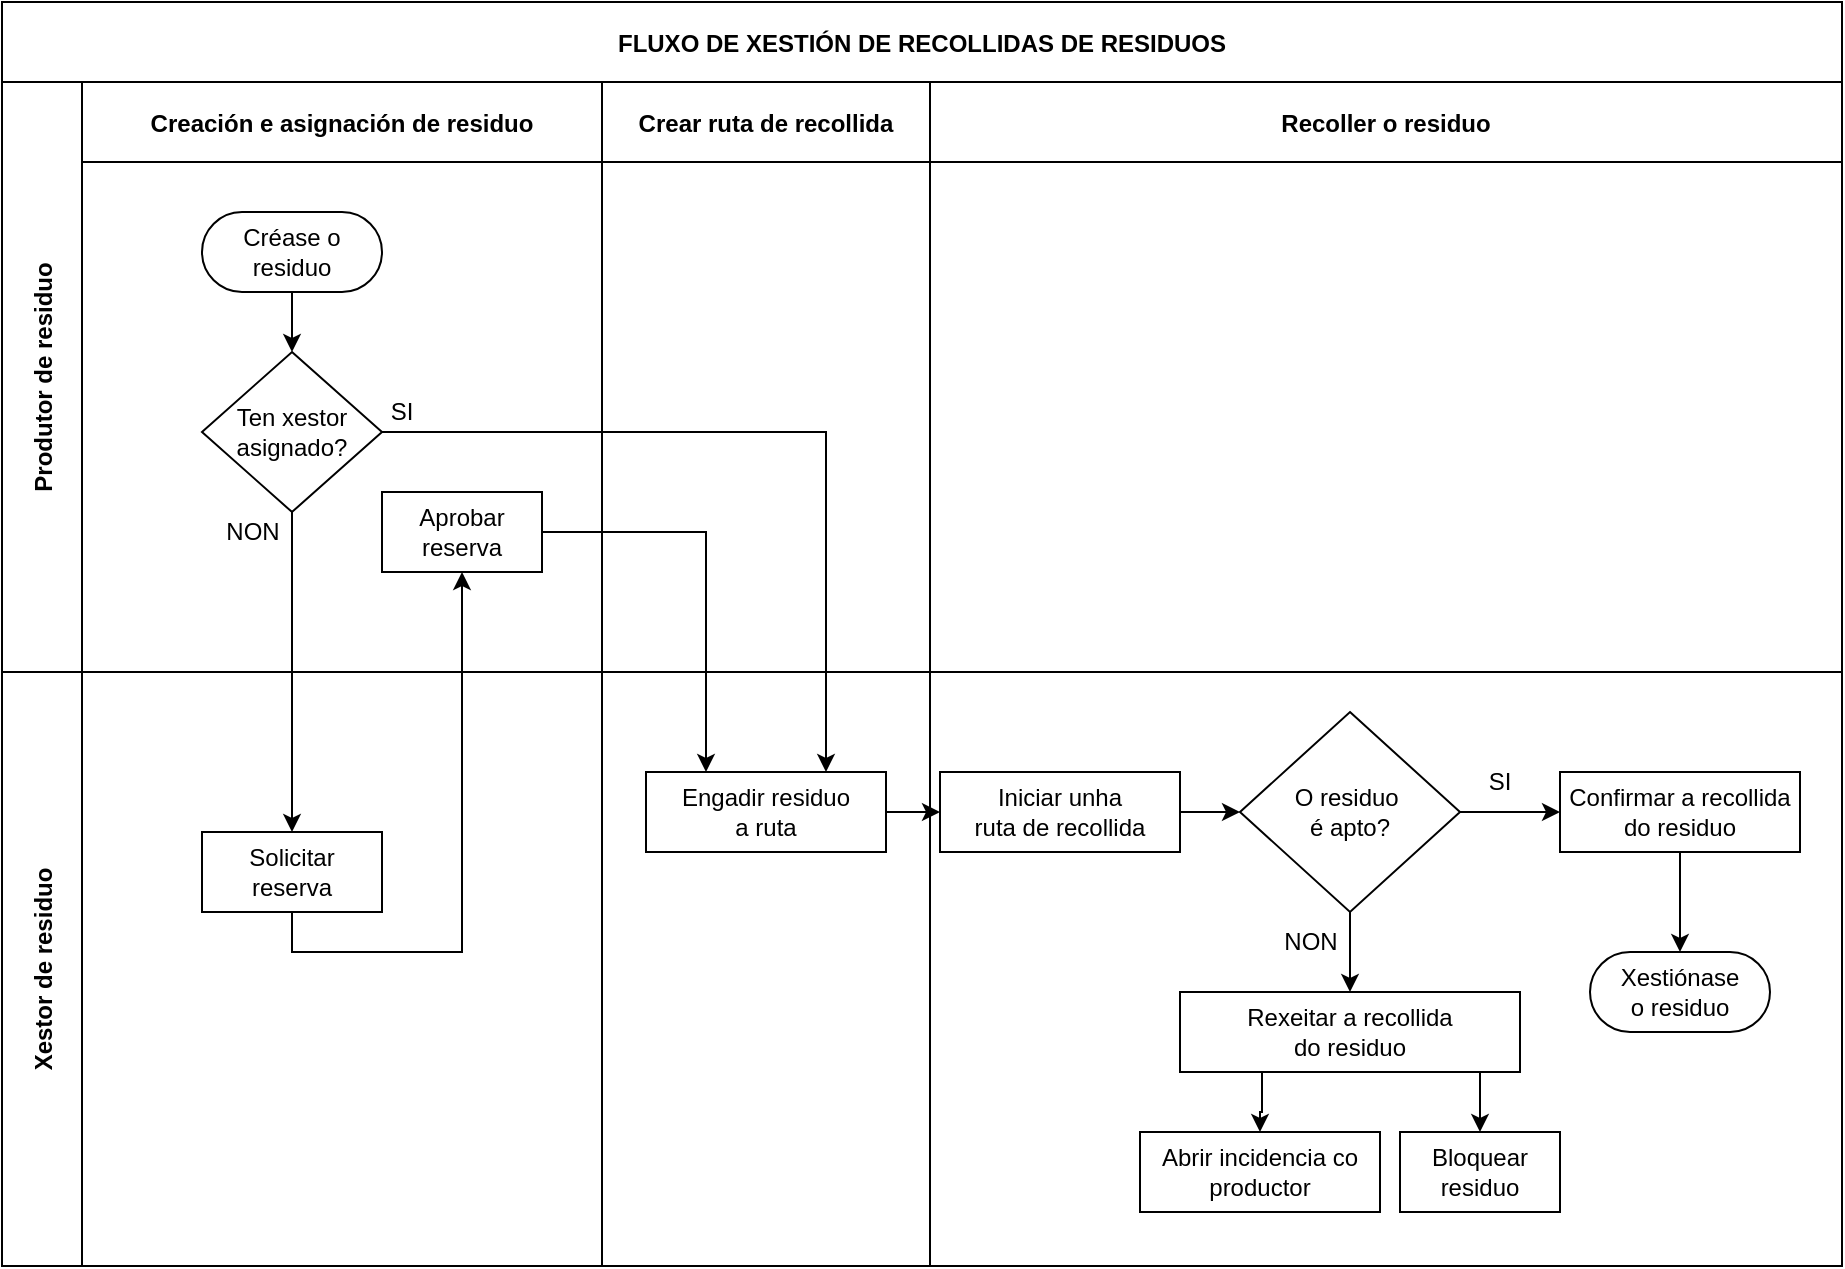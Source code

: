 <mxfile version="24.4.8" type="device">
  <diagram id="kgpKYQtTHZ0yAKxKKP6v" name="Page-1">
    <mxGraphModel dx="1499" dy="818" grid="1" gridSize="10" guides="1" tooltips="1" connect="1" arrows="1" fold="1" page="1" pageScale="1" pageWidth="850" pageHeight="1100" math="0" shadow="0">
      <root>
        <mxCell id="0" />
        <mxCell id="1" parent="0" />
        <mxCell id="3nuBFxr9cyL0pnOWT2aG-1" value="FLUXO DE XESTIÓN DE RECOLLIDAS DE RESIDUOS " style="shape=table;childLayout=tableLayout;startSize=40;collapsible=0;recursiveResize=0;expand=0;fillColor=none;fontStyle=1" parent="1" vertex="1">
          <mxGeometry x="90" y="350" width="920" height="632" as="geometry" />
        </mxCell>
        <mxCell id="3nuBFxr9cyL0pnOWT2aG-3" value="Produtor de residuo" style="shape=tableRow;horizontal=0;swimlaneHead=0;swimlaneBody=0;top=0;left=0;bottom=0;right=0;fillColor=none;points=[[0,0.5],[1,0.5]];portConstraint=eastwest;startSize=40;collapsible=0;recursiveResize=0;expand=0;fontStyle=1;" parent="3nuBFxr9cyL0pnOWT2aG-1" vertex="1">
          <mxGeometry y="40" width="920" height="295" as="geometry" />
        </mxCell>
        <mxCell id="3nuBFxr9cyL0pnOWT2aG-4" value="Creación e asignación de residuo" style="swimlane;swimlaneHead=0;swimlaneBody=0;connectable=0;fillColor=none;startSize=40;collapsible=0;recursiveResize=0;expand=0;fontStyle=1;" parent="3nuBFxr9cyL0pnOWT2aG-3" vertex="1">
          <mxGeometry x="40" width="260" height="295" as="geometry">
            <mxRectangle width="260" height="295" as="alternateBounds" />
          </mxGeometry>
        </mxCell>
        <mxCell id="3nuBFxr9cyL0pnOWT2aG-17" value="&lt;div&gt;Aprobar&lt;/div&gt;&lt;div&gt;reserva&lt;br&gt;&lt;/div&gt;" style="rounded=0;whiteSpace=wrap;html=1;" parent="3nuBFxr9cyL0pnOWT2aG-4" vertex="1">
          <mxGeometry x="150" y="205" width="80" height="40" as="geometry" />
        </mxCell>
        <mxCell id="3nuBFxr9cyL0pnOWT2aG-6" value="Créase o residuo" style="rounded=1;whiteSpace=wrap;html=1;arcSize=50;" parent="3nuBFxr9cyL0pnOWT2aG-4" vertex="1">
          <mxGeometry x="60" y="65" width="90" height="40" as="geometry" />
        </mxCell>
        <mxCell id="3nuBFxr9cyL0pnOWT2aG-5" style="edgeStyle=orthogonalEdgeStyle;rounded=0;orthogonalLoop=1;jettySize=auto;html=1;" parent="3nuBFxr9cyL0pnOWT2aG-4" source="3nuBFxr9cyL0pnOWT2aG-6" edge="1">
          <mxGeometry relative="1" as="geometry">
            <mxPoint x="105.0" y="135" as="targetPoint" />
          </mxGeometry>
        </mxCell>
        <mxCell id="o36gLIh_9hx6DF4qOiNz-1" value="Ten xestor asignado?" style="rhombus;whiteSpace=wrap;html=1;" vertex="1" parent="3nuBFxr9cyL0pnOWT2aG-4">
          <mxGeometry x="60" y="135" width="90" height="80" as="geometry" />
        </mxCell>
        <mxCell id="o36gLIh_9hx6DF4qOiNz-9" value="SI" style="text;html=1;align=center;verticalAlign=middle;whiteSpace=wrap;rounded=0;" vertex="1" parent="3nuBFxr9cyL0pnOWT2aG-4">
          <mxGeometry x="130" y="150" width="60" height="30" as="geometry" />
        </mxCell>
        <mxCell id="o36gLIh_9hx6DF4qOiNz-10" value="NON" style="text;html=1;align=center;verticalAlign=middle;resizable=0;points=[];autosize=1;strokeColor=none;fillColor=none;" vertex="1" parent="3nuBFxr9cyL0pnOWT2aG-4">
          <mxGeometry x="60" y="210" width="50" height="30" as="geometry" />
        </mxCell>
        <mxCell id="3nuBFxr9cyL0pnOWT2aG-8" value="Crear ruta de recollida" style="swimlane;swimlaneHead=0;swimlaneBody=0;connectable=0;fillColor=none;startSize=40;collapsible=0;recursiveResize=0;expand=0;fontStyle=1;" parent="3nuBFxr9cyL0pnOWT2aG-3" vertex="1">
          <mxGeometry x="300" width="164" height="295" as="geometry">
            <mxRectangle width="164" height="295" as="alternateBounds" />
          </mxGeometry>
        </mxCell>
        <mxCell id="3nuBFxr9cyL0pnOWT2aG-11" value="Recoller o residuo" style="swimlane;swimlaneHead=0;swimlaneBody=0;connectable=0;fillColor=none;startSize=40;collapsible=0;recursiveResize=0;expand=0;fontStyle=1;" parent="3nuBFxr9cyL0pnOWT2aG-3" vertex="1">
          <mxGeometry x="464" width="456" height="295" as="geometry">
            <mxRectangle width="456" height="295" as="alternateBounds" />
          </mxGeometry>
        </mxCell>
        <mxCell id="3nuBFxr9cyL0pnOWT2aG-15" value="Xestor de residuo" style="shape=tableRow;horizontal=0;swimlaneHead=0;swimlaneBody=0;top=0;left=0;bottom=0;right=0;fillColor=none;points=[[0,0.5],[1,0.5]];portConstraint=eastwest;startSize=40;collapsible=0;recursiveResize=0;expand=0;fontStyle=1;" parent="3nuBFxr9cyL0pnOWT2aG-1" vertex="1">
          <mxGeometry y="335" width="920" height="297" as="geometry" />
        </mxCell>
        <mxCell id="3nuBFxr9cyL0pnOWT2aG-16" value="" style="swimlane;swimlaneHead=0;swimlaneBody=0;connectable=0;fillColor=none;startSize=0;collapsible=0;recursiveResize=0;expand=0;fontStyle=1;" parent="3nuBFxr9cyL0pnOWT2aG-15" vertex="1">
          <mxGeometry x="40" width="260" height="297" as="geometry">
            <mxRectangle width="260" height="297" as="alternateBounds" />
          </mxGeometry>
        </mxCell>
        <mxCell id="3nuBFxr9cyL0pnOWT2aG-7" value="&lt;div&gt;Solicitar&lt;/div&gt;&lt;div&gt;reserva&lt;br&gt;&lt;/div&gt;" style="rounded=0;whiteSpace=wrap;html=1;" parent="3nuBFxr9cyL0pnOWT2aG-16" vertex="1">
          <mxGeometry x="60" y="80" width="90" height="40" as="geometry" />
        </mxCell>
        <mxCell id="3nuBFxr9cyL0pnOWT2aG-18" value="" style="swimlane;swimlaneHead=0;swimlaneBody=0;connectable=0;fillColor=none;startSize=0;collapsible=0;recursiveResize=0;expand=0;fontStyle=1;" parent="3nuBFxr9cyL0pnOWT2aG-15" vertex="1">
          <mxGeometry x="300" width="164" height="297" as="geometry">
            <mxRectangle width="164" height="297" as="alternateBounds" />
          </mxGeometry>
        </mxCell>
        <mxCell id="o36gLIh_9hx6DF4qOiNz-12" style="edgeStyle=orthogonalEdgeStyle;rounded=0;orthogonalLoop=1;jettySize=auto;html=1;" edge="1" parent="3nuBFxr9cyL0pnOWT2aG-18" source="o36gLIh_9hx6DF4qOiNz-4" target="o36gLIh_9hx6DF4qOiNz-13">
          <mxGeometry relative="1" as="geometry">
            <mxPoint x="139.0" y="70" as="targetPoint" />
          </mxGeometry>
        </mxCell>
        <mxCell id="o36gLIh_9hx6DF4qOiNz-4" value="&lt;div&gt;Engadir residuo&lt;/div&gt;&lt;div&gt;a ruta&lt;br&gt;&lt;/div&gt;" style="rounded=0;whiteSpace=wrap;html=1;" vertex="1" parent="3nuBFxr9cyL0pnOWT2aG-18">
          <mxGeometry x="22" y="50" width="120" height="40" as="geometry" />
        </mxCell>
        <mxCell id="o36gLIh_9hx6DF4qOiNz-15" style="edgeStyle=orthogonalEdgeStyle;rounded=0;orthogonalLoop=1;jettySize=auto;html=1;entryX=0;entryY=0.5;entryDx=0;entryDy=0;" edge="1" parent="3nuBFxr9cyL0pnOWT2aG-18" source="o36gLIh_9hx6DF4qOiNz-13" target="o36gLIh_9hx6DF4qOiNz-14">
          <mxGeometry relative="1" as="geometry" />
        </mxCell>
        <mxCell id="o36gLIh_9hx6DF4qOiNz-13" value="&lt;div&gt;Iniciar unha&lt;/div&gt;&lt;div&gt;ruta de recollida&lt;br&gt;&lt;/div&gt;" style="rounded=0;whiteSpace=wrap;html=1;" vertex="1" parent="3nuBFxr9cyL0pnOWT2aG-18">
          <mxGeometry x="169" y="50" width="120" height="40" as="geometry" />
        </mxCell>
        <mxCell id="o36gLIh_9hx6DF4qOiNz-16" style="edgeStyle=orthogonalEdgeStyle;rounded=0;orthogonalLoop=1;jettySize=auto;html=1;" edge="1" parent="3nuBFxr9cyL0pnOWT2aG-18" source="o36gLIh_9hx6DF4qOiNz-14">
          <mxGeometry relative="1" as="geometry">
            <mxPoint x="479.0" y="70" as="targetPoint" />
          </mxGeometry>
        </mxCell>
        <mxCell id="o36gLIh_9hx6DF4qOiNz-19" style="edgeStyle=orthogonalEdgeStyle;rounded=0;orthogonalLoop=1;jettySize=auto;html=1;" edge="1" parent="3nuBFxr9cyL0pnOWT2aG-18" source="o36gLIh_9hx6DF4qOiNz-14" target="o36gLIh_9hx6DF4qOiNz-18">
          <mxGeometry relative="1" as="geometry" />
        </mxCell>
        <mxCell id="o36gLIh_9hx6DF4qOiNz-23" style="edgeStyle=orthogonalEdgeStyle;rounded=0;orthogonalLoop=1;jettySize=auto;html=1;" edge="1" parent="3nuBFxr9cyL0pnOWT2aG-18" source="o36gLIh_9hx6DF4qOiNz-17" target="o36gLIh_9hx6DF4qOiNz-22">
          <mxGeometry relative="1" as="geometry" />
        </mxCell>
        <mxCell id="o36gLIh_9hx6DF4qOiNz-17" value="&lt;div&gt;Confirmar a recollida&lt;/div&gt;&lt;div&gt;do residuo&lt;br&gt;&lt;/div&gt;" style="rounded=0;whiteSpace=wrap;html=1;" vertex="1" parent="3nuBFxr9cyL0pnOWT2aG-18">
          <mxGeometry x="479" y="50" width="120" height="40" as="geometry" />
        </mxCell>
        <mxCell id="o36gLIh_9hx6DF4qOiNz-18" value="&lt;div&gt;Rexeitar a recollida&lt;/div&gt;&lt;div&gt;do residuo&lt;br&gt;&lt;/div&gt;" style="rounded=0;whiteSpace=wrap;html=1;" vertex="1" parent="3nuBFxr9cyL0pnOWT2aG-18">
          <mxGeometry x="289" y="160" width="170" height="40" as="geometry" />
        </mxCell>
        <mxCell id="o36gLIh_9hx6DF4qOiNz-22" value="&lt;div&gt;Xestiónase&lt;/div&gt;&lt;div&gt;o residuo&lt;br&gt;&lt;/div&gt;" style="rounded=1;whiteSpace=wrap;html=1;arcSize=50;" vertex="1" parent="3nuBFxr9cyL0pnOWT2aG-18">
          <mxGeometry x="494" y="140" width="90" height="40" as="geometry" />
        </mxCell>
        <mxCell id="o36gLIh_9hx6DF4qOiNz-24" value="SI" style="text;html=1;align=center;verticalAlign=middle;whiteSpace=wrap;rounded=0;" vertex="1" parent="3nuBFxr9cyL0pnOWT2aG-18">
          <mxGeometry x="419" y="40" width="60" height="30" as="geometry" />
        </mxCell>
        <mxCell id="o36gLIh_9hx6DF4qOiNz-25" value="NON" style="text;html=1;align=center;verticalAlign=middle;resizable=0;points=[];autosize=1;strokeColor=none;fillColor=none;" vertex="1" parent="3nuBFxr9cyL0pnOWT2aG-18">
          <mxGeometry x="329" y="120" width="50" height="30" as="geometry" />
        </mxCell>
        <mxCell id="o36gLIh_9hx6DF4qOiNz-14" value="&lt;div&gt;O residuo&amp;nbsp;&lt;/div&gt;&lt;div&gt;é apto?&lt;/div&gt;" style="rhombus;whiteSpace=wrap;html=1;" vertex="1" parent="3nuBFxr9cyL0pnOWT2aG-18">
          <mxGeometry x="319" y="20" width="110" height="100" as="geometry" />
        </mxCell>
        <mxCell id="3nuBFxr9cyL0pnOWT2aG-23" value="" style="swimlane;swimlaneHead=0;swimlaneBody=0;connectable=0;fillColor=none;startSize=0;collapsible=0;recursiveResize=0;expand=0;fontStyle=1;" parent="3nuBFxr9cyL0pnOWT2aG-15" vertex="1">
          <mxGeometry x="464" width="456" height="297" as="geometry">
            <mxRectangle width="456" height="297" as="alternateBounds" />
          </mxGeometry>
        </mxCell>
        <mxCell id="o36gLIh_9hx6DF4qOiNz-21" value="&lt;div&gt;Abrir incidencia co productor&lt;br&gt;&lt;/div&gt;" style="rounded=0;whiteSpace=wrap;html=1;" vertex="1" parent="3nuBFxr9cyL0pnOWT2aG-23">
          <mxGeometry x="105" y="230" width="120" height="40" as="geometry" />
        </mxCell>
        <mxCell id="o36gLIh_9hx6DF4qOiNz-26" value="Bloquear residuo" style="rounded=0;whiteSpace=wrap;html=1;" vertex="1" parent="3nuBFxr9cyL0pnOWT2aG-23">
          <mxGeometry x="235" y="230" width="80" height="40" as="geometry" />
        </mxCell>
        <mxCell id="o36gLIh_9hx6DF4qOiNz-31" style="edgeStyle=orthogonalEdgeStyle;rounded=0;orthogonalLoop=1;jettySize=auto;html=1;" edge="1" parent="3nuBFxr9cyL0pnOWT2aG-15" source="o36gLIh_9hx6DF4qOiNz-18" target="o36gLIh_9hx6DF4qOiNz-21">
          <mxGeometry relative="1" as="geometry">
            <Array as="points">
              <mxPoint x="630" y="220" />
              <mxPoint x="629" y="220" />
            </Array>
          </mxGeometry>
        </mxCell>
        <mxCell id="o36gLIh_9hx6DF4qOiNz-33" style="edgeStyle=orthogonalEdgeStyle;rounded=0;orthogonalLoop=1;jettySize=auto;html=1;entryX=0.5;entryY=0;entryDx=0;entryDy=0;" edge="1" parent="3nuBFxr9cyL0pnOWT2aG-15" source="o36gLIh_9hx6DF4qOiNz-18" target="o36gLIh_9hx6DF4qOiNz-26">
          <mxGeometry relative="1" as="geometry">
            <Array as="points">
              <mxPoint x="739" y="210" />
              <mxPoint x="739" y="210" />
            </Array>
          </mxGeometry>
        </mxCell>
        <mxCell id="3nuBFxr9cyL0pnOWT2aG-2" value="" style="edgeStyle=orthogonalEdgeStyle;rounded=0;orthogonalLoop=1;jettySize=auto;html=1;exitX=0.5;exitY=1;exitDx=0;exitDy=0;entryX=0.5;entryY=1;entryDx=0;entryDy=0;" parent="3nuBFxr9cyL0pnOWT2aG-1" source="3nuBFxr9cyL0pnOWT2aG-7" target="3nuBFxr9cyL0pnOWT2aG-17" edge="1">
          <mxGeometry relative="1" as="geometry" />
        </mxCell>
        <mxCell id="o36gLIh_9hx6DF4qOiNz-11" style="edgeStyle=orthogonalEdgeStyle;rounded=0;orthogonalLoop=1;jettySize=auto;html=1;exitX=1;exitY=0.5;exitDx=0;exitDy=0;entryX=0.25;entryY=0;entryDx=0;entryDy=0;" edge="1" parent="3nuBFxr9cyL0pnOWT2aG-1" source="3nuBFxr9cyL0pnOWT2aG-17" target="o36gLIh_9hx6DF4qOiNz-4">
          <mxGeometry relative="1" as="geometry" />
        </mxCell>
        <mxCell id="o36gLIh_9hx6DF4qOiNz-6" style="edgeStyle=orthogonalEdgeStyle;rounded=0;orthogonalLoop=1;jettySize=auto;html=1;" edge="1" parent="3nuBFxr9cyL0pnOWT2aG-1" source="o36gLIh_9hx6DF4qOiNz-1" target="3nuBFxr9cyL0pnOWT2aG-7">
          <mxGeometry relative="1" as="geometry" />
        </mxCell>
        <mxCell id="o36gLIh_9hx6DF4qOiNz-7" value="" style="edgeStyle=orthogonalEdgeStyle;rounded=0;orthogonalLoop=1;jettySize=auto;html=1;entryX=0.75;entryY=0;entryDx=0;entryDy=0;" edge="1" parent="3nuBFxr9cyL0pnOWT2aG-1" source="o36gLIh_9hx6DF4qOiNz-1" target="o36gLIh_9hx6DF4qOiNz-4">
          <mxGeometry relative="1" as="geometry" />
        </mxCell>
      </root>
    </mxGraphModel>
  </diagram>
</mxfile>
